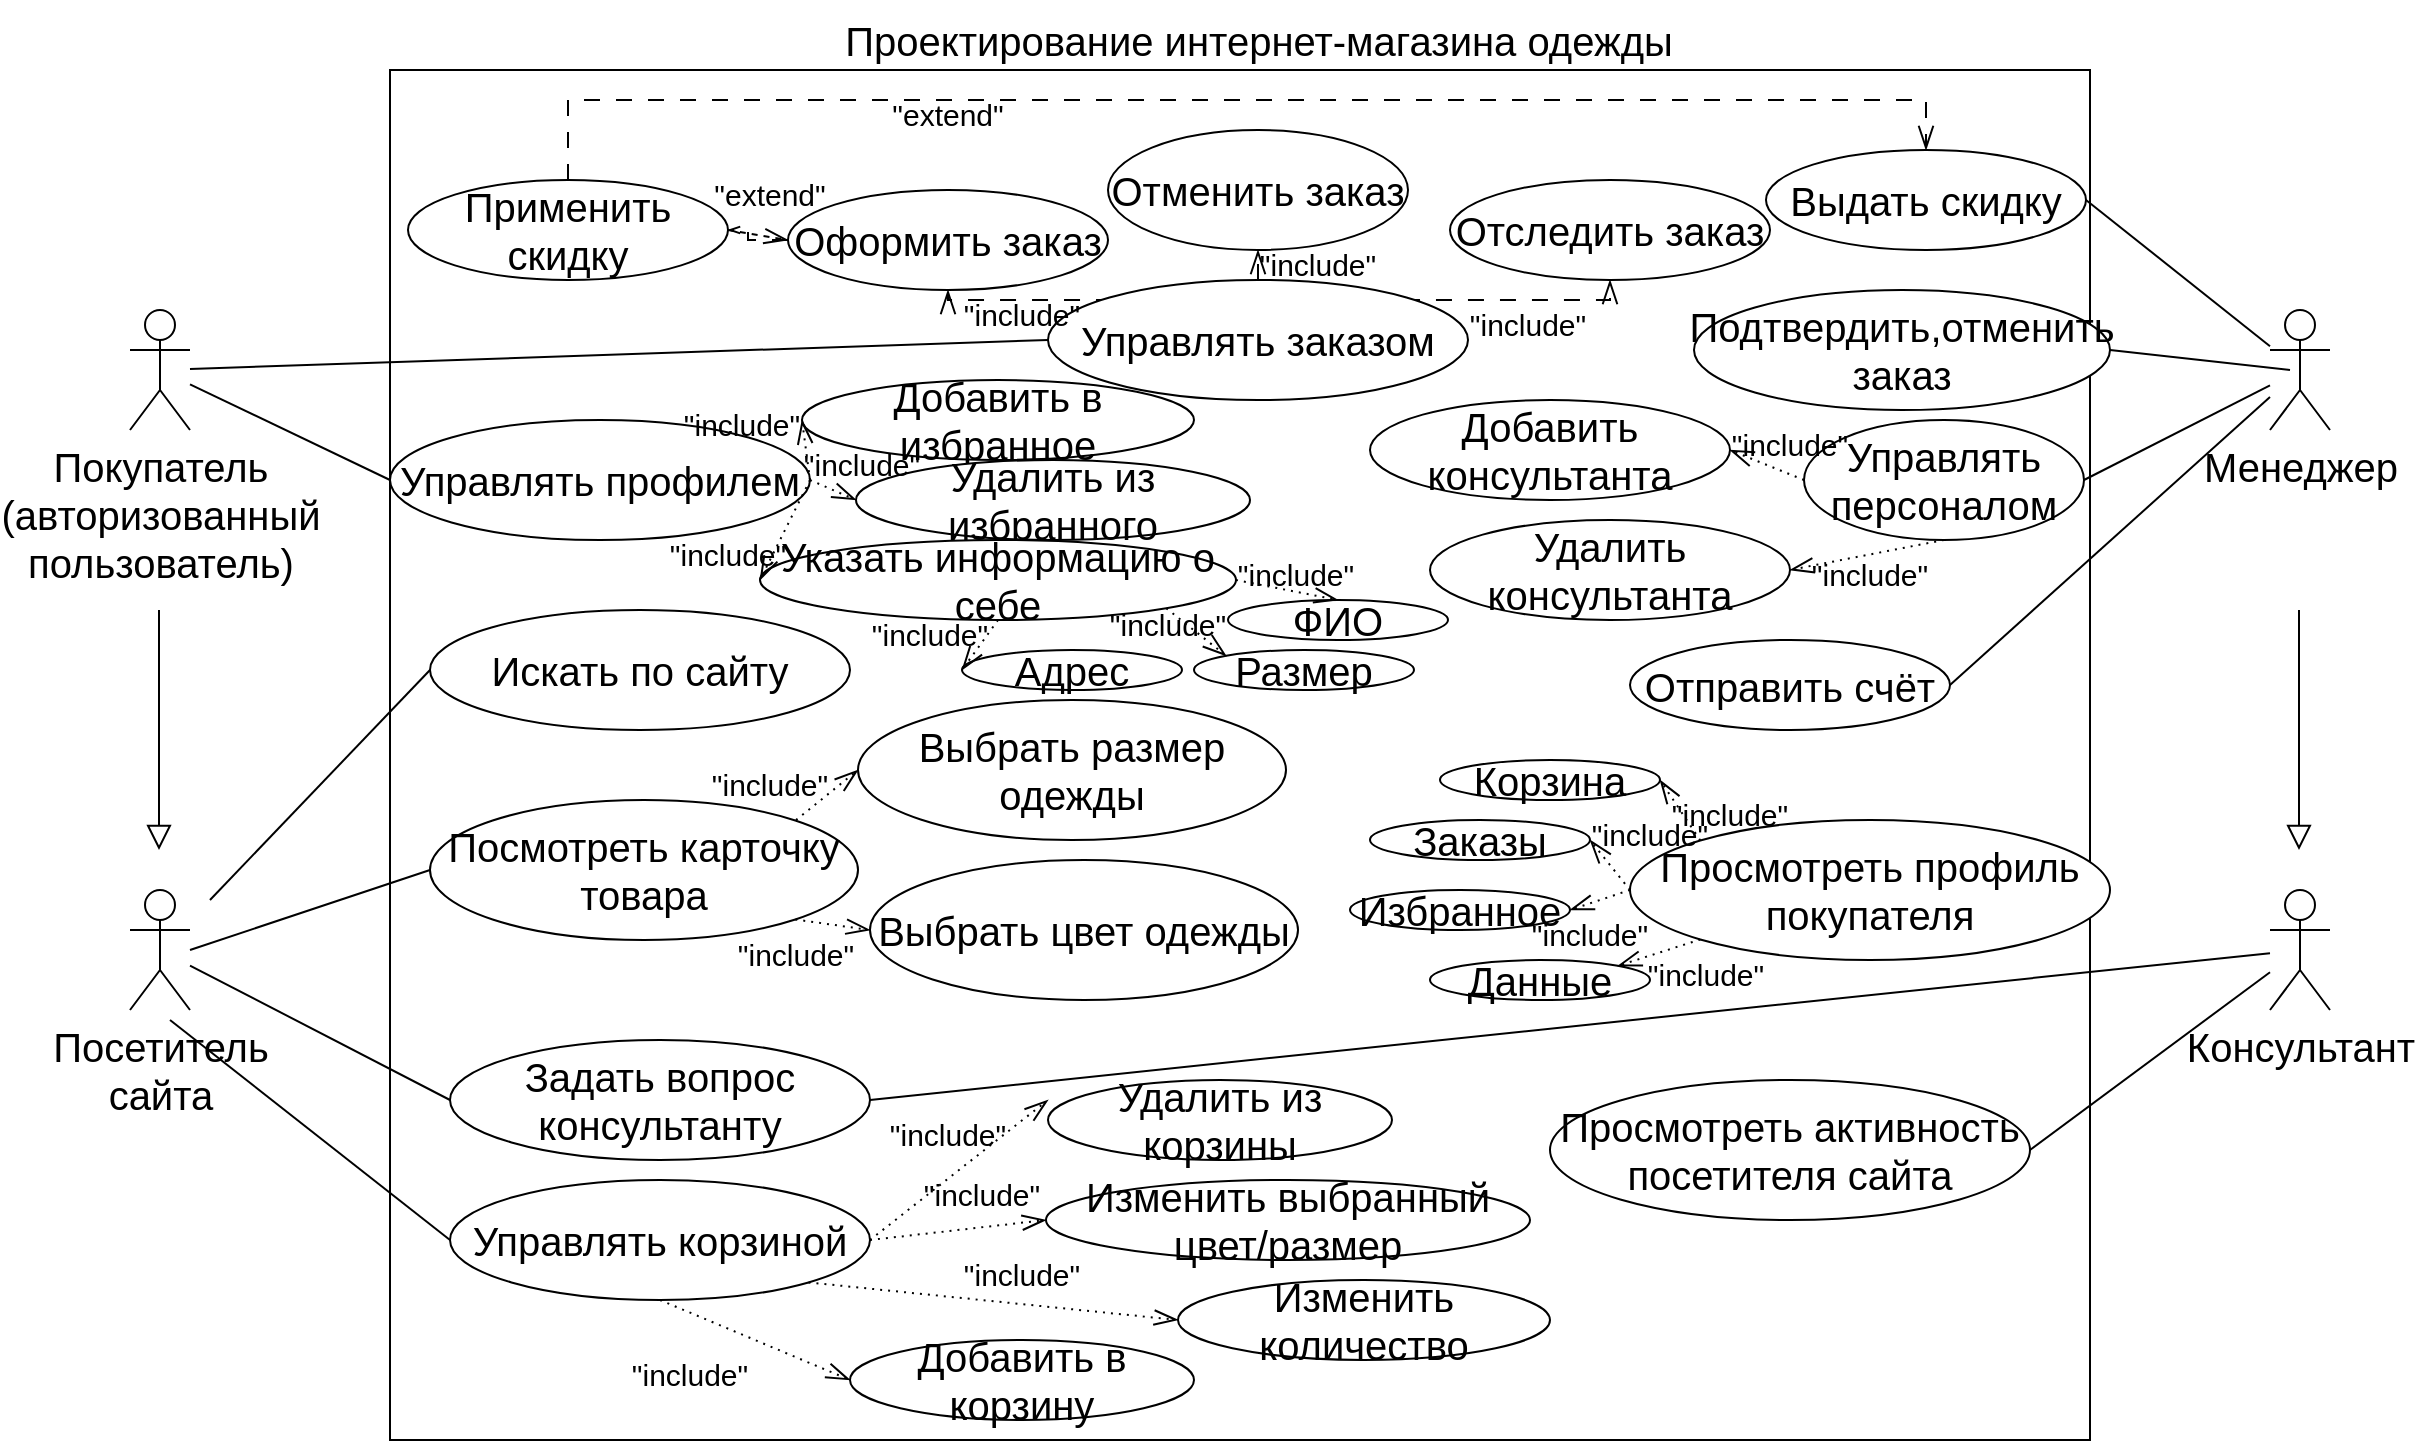 <mxfile version="20.8.21" type="github">
  <diagram name="Страница 1" id="-vdNu9-JhCNHS-4u0iuo">
    <mxGraphModel dx="2261" dy="720" grid="1" gridSize="10" guides="1" tooltips="1" connect="1" arrows="1" fold="1" page="1" pageScale="1" pageWidth="827" pageHeight="1169" math="0" shadow="0">
      <root>
        <mxCell id="0" />
        <mxCell id="1" parent="0" />
        <mxCell id="05JpvwoAGMNYo4gDBGhP-1" value="&lt;font style=&quot;font-size: 20px;&quot;&gt;Проектирование интернет-магазина одежды&lt;/font&gt;" style="text;html=1;align=center;verticalAlign=middle;resizable=0;points=[];autosize=1;strokeColor=none;fillColor=none;" vertex="1" parent="1">
          <mxGeometry x="214" y="80" width="400" height="40" as="geometry" />
        </mxCell>
        <mxCell id="05JpvwoAGMNYo4gDBGhP-2" value="" style="rounded=0;whiteSpace=wrap;html=1;fontSize=20;" vertex="1" parent="1">
          <mxGeometry x="-20" y="115" width="850" height="685" as="geometry" />
        </mxCell>
        <mxCell id="05JpvwoAGMNYo4gDBGhP-10" style="edgeStyle=orthogonalEdgeStyle;rounded=0;orthogonalLoop=1;jettySize=auto;html=1;fontSize=20;endArrow=block;endFill=0;endSize=10;" edge="1" parent="1">
          <mxGeometry relative="1" as="geometry">
            <mxPoint x="-135.5" y="385" as="sourcePoint" />
            <mxPoint x="-135.5" y="505" as="targetPoint" />
            <Array as="points">
              <mxPoint x="-135.5" y="425" />
              <mxPoint x="-135.5" y="425" />
            </Array>
          </mxGeometry>
        </mxCell>
        <mxCell id="05JpvwoAGMNYo4gDBGhP-3" value="&lt;div&gt;Покупатель&lt;/div&gt;&lt;div&gt;(авторизованный&lt;/div&gt;&lt;div&gt;пользователь)&lt;br&gt;&lt;/div&gt;" style="shape=umlActor;verticalLabelPosition=bottom;verticalAlign=top;html=1;outlineConnect=0;fontSize=20;" vertex="1" parent="1">
          <mxGeometry x="-150" y="235" width="30" height="60" as="geometry" />
        </mxCell>
        <mxCell id="05JpvwoAGMNYo4gDBGhP-4" value="&lt;div&gt;Посетитель &lt;br&gt;&lt;/div&gt;&lt;div&gt;сайта&lt;/div&gt;" style="shape=umlActor;verticalLabelPosition=bottom;verticalAlign=top;html=1;outlineConnect=0;fontSize=20;" vertex="1" parent="1">
          <mxGeometry x="-150" y="525" width="30" height="60" as="geometry" />
        </mxCell>
        <mxCell id="05JpvwoAGMNYo4gDBGhP-5" value="&lt;div&gt;Менеджер&lt;/div&gt;" style="shape=umlActor;verticalLabelPosition=bottom;verticalAlign=top;html=1;outlineConnect=0;fontSize=20;" vertex="1" parent="1">
          <mxGeometry x="920" y="235" width="30" height="60" as="geometry" />
        </mxCell>
        <mxCell id="05JpvwoAGMNYo4gDBGhP-6" value="Консультант" style="shape=umlActor;verticalLabelPosition=bottom;verticalAlign=top;html=1;outlineConnect=0;fontSize=20;" vertex="1" parent="1">
          <mxGeometry x="920" y="525" width="30" height="60" as="geometry" />
        </mxCell>
        <mxCell id="05JpvwoAGMNYo4gDBGhP-14" value="Посмотреть карточку товара" style="ellipse;whiteSpace=wrap;html=1;fontSize=20;" vertex="1" parent="1">
          <mxGeometry y="480" width="214" height="70" as="geometry" />
        </mxCell>
        <mxCell id="05JpvwoAGMNYo4gDBGhP-15" value="Управлять корзиной" style="ellipse;whiteSpace=wrap;html=1;fontSize=20;" vertex="1" parent="1">
          <mxGeometry x="10" y="670" width="210" height="60" as="geometry" />
        </mxCell>
        <mxCell id="05JpvwoAGMNYo4gDBGhP-19" value="Искать по сайту" style="ellipse;whiteSpace=wrap;html=1;fontSize=20;" vertex="1" parent="1">
          <mxGeometry y="385" width="210" height="60" as="geometry" />
        </mxCell>
        <mxCell id="05JpvwoAGMNYo4gDBGhP-25" value="" style="endArrow=none;html=1;rounded=0;fontSize=20;endSize=10;entryX=0;entryY=0.5;entryDx=0;entryDy=0;" edge="1" parent="1" target="05JpvwoAGMNYo4gDBGhP-19">
          <mxGeometry width="50" height="50" relative="1" as="geometry">
            <mxPoint x="-110" y="530" as="sourcePoint" />
            <mxPoint x="440" y="400" as="targetPoint" />
          </mxGeometry>
        </mxCell>
        <mxCell id="05JpvwoAGMNYo4gDBGhP-26" value="" style="endArrow=none;html=1;rounded=0;fontSize=20;endSize=10;entryX=0;entryY=0.5;entryDx=0;entryDy=0;" edge="1" parent="1" source="05JpvwoAGMNYo4gDBGhP-4" target="05JpvwoAGMNYo4gDBGhP-28">
          <mxGeometry width="50" height="50" relative="1" as="geometry">
            <mxPoint x="390" y="450" as="sourcePoint" />
            <mxPoint x="440" y="400" as="targetPoint" />
          </mxGeometry>
        </mxCell>
        <mxCell id="05JpvwoAGMNYo4gDBGhP-27" value="" style="endArrow=none;html=1;rounded=0;fontSize=20;endSize=10;entryX=0;entryY=0.5;entryDx=0;entryDy=0;" edge="1" parent="1" target="05JpvwoAGMNYo4gDBGhP-15">
          <mxGeometry width="50" height="50" relative="1" as="geometry">
            <mxPoint x="-130" y="590" as="sourcePoint" />
            <mxPoint x="440" y="400" as="targetPoint" />
          </mxGeometry>
        </mxCell>
        <mxCell id="05JpvwoAGMNYo4gDBGhP-28" value="Задать вопрос консультанту" style="ellipse;whiteSpace=wrap;html=1;fontSize=20;" vertex="1" parent="1">
          <mxGeometry x="10" y="600" width="210" height="60" as="geometry" />
        </mxCell>
        <mxCell id="05JpvwoAGMNYo4gDBGhP-29" value="" style="endArrow=none;html=1;rounded=0;fontSize=20;endSize=10;entryX=0;entryY=0.5;entryDx=0;entryDy=0;" edge="1" parent="1" target="05JpvwoAGMNYo4gDBGhP-14">
          <mxGeometry width="50" height="50" relative="1" as="geometry">
            <mxPoint x="-120" y="555" as="sourcePoint" />
            <mxPoint x="440" y="400" as="targetPoint" />
          </mxGeometry>
        </mxCell>
        <mxCell id="05JpvwoAGMNYo4gDBGhP-86" style="edgeStyle=orthogonalEdgeStyle;rounded=0;orthogonalLoop=1;jettySize=auto;html=1;exitX=0.5;exitY=0;exitDx=0;exitDy=0;entryX=0.5;entryY=1;entryDx=0;entryDy=0;dashed=1;dashPattern=8 8;strokeWidth=1;fontSize=15;endArrow=openThin;endFill=0;endSize=10;" edge="1" parent="1" source="05JpvwoAGMNYo4gDBGhP-30" target="05JpvwoAGMNYo4gDBGhP-41">
          <mxGeometry relative="1" as="geometry" />
        </mxCell>
        <mxCell id="05JpvwoAGMNYo4gDBGhP-87" style="edgeStyle=orthogonalEdgeStyle;rounded=0;orthogonalLoop=1;jettySize=auto;html=1;exitX=1;exitY=0;exitDx=0;exitDy=0;entryX=0.5;entryY=1;entryDx=0;entryDy=0;dashed=1;dashPattern=8 8;strokeWidth=1;fontSize=15;endArrow=openThin;endFill=0;endSize=10;" edge="1" parent="1" source="05JpvwoAGMNYo4gDBGhP-30" target="05JpvwoAGMNYo4gDBGhP-40">
          <mxGeometry relative="1" as="geometry">
            <Array as="points">
              <mxPoint x="488" y="230" />
              <mxPoint x="590" y="230" />
            </Array>
          </mxGeometry>
        </mxCell>
        <mxCell id="05JpvwoAGMNYo4gDBGhP-88" style="edgeStyle=orthogonalEdgeStyle;rounded=0;orthogonalLoop=1;jettySize=auto;html=1;exitX=0;exitY=0;exitDx=0;exitDy=0;entryX=0.5;entryY=1;entryDx=0;entryDy=0;dashed=1;dashPattern=8 8;strokeWidth=1;fontSize=15;endArrow=openThin;endFill=0;endSize=10;" edge="1" parent="1" source="05JpvwoAGMNYo4gDBGhP-30" target="05JpvwoAGMNYo4gDBGhP-39">
          <mxGeometry relative="1" as="geometry">
            <Array as="points">
              <mxPoint x="340" y="230" />
              <mxPoint x="259" y="230" />
            </Array>
          </mxGeometry>
        </mxCell>
        <mxCell id="05JpvwoAGMNYo4gDBGhP-30" value="Управлять заказом" style="ellipse;whiteSpace=wrap;html=1;fontSize=20;" vertex="1" parent="1">
          <mxGeometry x="309" y="220" width="210" height="60" as="geometry" />
        </mxCell>
        <mxCell id="05JpvwoAGMNYo4gDBGhP-31" value="" style="endArrow=none;html=1;rounded=0;fontSize=20;endSize=10;entryX=0;entryY=0.5;entryDx=0;entryDy=0;" edge="1" parent="1" source="05JpvwoAGMNYo4gDBGhP-3" target="05JpvwoAGMNYo4gDBGhP-30">
          <mxGeometry width="50" height="50" relative="1" as="geometry">
            <mxPoint x="390" y="450" as="sourcePoint" />
            <mxPoint x="440" y="400" as="targetPoint" />
          </mxGeometry>
        </mxCell>
        <mxCell id="05JpvwoAGMNYo4gDBGhP-32" style="edgeStyle=orthogonalEdgeStyle;rounded=0;orthogonalLoop=1;jettySize=auto;html=1;fontSize=20;endArrow=block;endFill=0;endSize=10;" edge="1" parent="1">
          <mxGeometry relative="1" as="geometry">
            <mxPoint x="934.5" y="385" as="sourcePoint" />
            <mxPoint x="934.5" y="505" as="targetPoint" />
            <Array as="points">
              <mxPoint x="935" y="440" />
              <mxPoint x="935" y="440" />
            </Array>
          </mxGeometry>
        </mxCell>
        <mxCell id="05JpvwoAGMNYo4gDBGhP-33" value="Управлять профилем" style="ellipse;whiteSpace=wrap;html=1;fontSize=20;" vertex="1" parent="1">
          <mxGeometry x="-20" y="290" width="210" height="60" as="geometry" />
        </mxCell>
        <mxCell id="05JpvwoAGMNYo4gDBGhP-34" value="" style="endArrow=none;html=1;rounded=0;fontSize=20;endSize=10;entryX=0;entryY=0.5;entryDx=0;entryDy=0;" edge="1" parent="1" source="05JpvwoAGMNYo4gDBGhP-3" target="05JpvwoAGMNYo4gDBGhP-33">
          <mxGeometry width="50" height="50" relative="1" as="geometry">
            <mxPoint x="390" y="450" as="sourcePoint" />
            <mxPoint x="440" y="400" as="targetPoint" />
          </mxGeometry>
        </mxCell>
        <mxCell id="05JpvwoAGMNYo4gDBGhP-35" value="Просмотреть активность посетителя сайта" style="ellipse;whiteSpace=wrap;html=1;fontSize=20;" vertex="1" parent="1">
          <mxGeometry x="560" y="620" width="240" height="70" as="geometry" />
        </mxCell>
        <mxCell id="05JpvwoAGMNYo4gDBGhP-36" value="" style="endArrow=none;html=1;rounded=0;fontSize=20;endSize=10;entryX=1;entryY=0.5;entryDx=0;entryDy=0;" edge="1" parent="1" source="05JpvwoAGMNYo4gDBGhP-6" target="05JpvwoAGMNYo4gDBGhP-28">
          <mxGeometry width="50" height="50" relative="1" as="geometry">
            <mxPoint x="390" y="450" as="sourcePoint" />
            <mxPoint x="440" y="400" as="targetPoint" />
          </mxGeometry>
        </mxCell>
        <mxCell id="05JpvwoAGMNYo4gDBGhP-37" value="" style="endArrow=none;html=1;rounded=0;fontSize=20;endSize=10;exitX=1;exitY=0.5;exitDx=0;exitDy=0;strokeWidth=1;" edge="1" parent="1" source="05JpvwoAGMNYo4gDBGhP-35" target="05JpvwoAGMNYo4gDBGhP-6">
          <mxGeometry width="50" height="50" relative="1" as="geometry">
            <mxPoint x="390" y="450" as="sourcePoint" />
            <mxPoint x="440" y="400" as="targetPoint" />
          </mxGeometry>
        </mxCell>
        <mxCell id="05JpvwoAGMNYo4gDBGhP-94" value="" style="edgeStyle=orthogonalEdgeStyle;rounded=0;orthogonalLoop=1;jettySize=auto;html=1;dashed=1;dashPattern=8 8;strokeWidth=1;fontSize=15;endArrow=openThin;endFill=0;endSize=4;" edge="1" parent="1" source="05JpvwoAGMNYo4gDBGhP-39" target="05JpvwoAGMNYo4gDBGhP-76">
          <mxGeometry relative="1" as="geometry" />
        </mxCell>
        <mxCell id="05JpvwoAGMNYo4gDBGhP-39" value="Оформить заказ" style="ellipse;whiteSpace=wrap;html=1;fontSize=20;" vertex="1" parent="1">
          <mxGeometry x="179" y="175" width="160" height="50" as="geometry" />
        </mxCell>
        <mxCell id="05JpvwoAGMNYo4gDBGhP-40" value="Отследить заказ" style="ellipse;whiteSpace=wrap;html=1;fontSize=20;" vertex="1" parent="1">
          <mxGeometry x="510" y="170" width="160" height="50" as="geometry" />
        </mxCell>
        <mxCell id="05JpvwoAGMNYo4gDBGhP-41" value="Отменить заказ" style="ellipse;whiteSpace=wrap;html=1;fontSize=20;" vertex="1" parent="1">
          <mxGeometry x="339" y="145" width="150" height="60" as="geometry" />
        </mxCell>
        <mxCell id="05JpvwoAGMNYo4gDBGhP-43" value="Отправить счёт" style="ellipse;whiteSpace=wrap;html=1;fontSize=20;" vertex="1" parent="1">
          <mxGeometry x="600" y="400" width="160" height="45" as="geometry" />
        </mxCell>
        <mxCell id="05JpvwoAGMNYo4gDBGhP-44" value="" style="endArrow=none;html=1;rounded=0;strokeWidth=1;fontSize=20;endSize=10;exitX=1;exitY=0.5;exitDx=0;exitDy=0;" edge="1" parent="1" source="05JpvwoAGMNYo4gDBGhP-43" target="05JpvwoAGMNYo4gDBGhP-5">
          <mxGeometry width="50" height="50" relative="1" as="geometry">
            <mxPoint x="390" y="450" as="sourcePoint" />
            <mxPoint x="440" y="400" as="targetPoint" />
          </mxGeometry>
        </mxCell>
        <mxCell id="05JpvwoAGMNYo4gDBGhP-45" value="Управлять персоналом" style="ellipse;whiteSpace=wrap;html=1;fontSize=20;" vertex="1" parent="1">
          <mxGeometry x="687" y="290" width="140" height="60" as="geometry" />
        </mxCell>
        <mxCell id="05JpvwoAGMNYo4gDBGhP-46" value="" style="endArrow=none;html=1;rounded=0;strokeWidth=1;fontSize=20;endSize=10;exitX=1;exitY=0.5;exitDx=0;exitDy=0;" edge="1" parent="1" source="05JpvwoAGMNYo4gDBGhP-45" target="05JpvwoAGMNYo4gDBGhP-5">
          <mxGeometry width="50" height="50" relative="1" as="geometry">
            <mxPoint x="390" y="450" as="sourcePoint" />
            <mxPoint x="440" y="400" as="targetPoint" />
          </mxGeometry>
        </mxCell>
        <mxCell id="05JpvwoAGMNYo4gDBGhP-48" value="Добавить консультанта" style="ellipse;whiteSpace=wrap;html=1;fontSize=20;" vertex="1" parent="1">
          <mxGeometry x="470" y="280" width="180" height="50" as="geometry" />
        </mxCell>
        <mxCell id="05JpvwoAGMNYo4gDBGhP-49" value="Удалить консультанта" style="ellipse;whiteSpace=wrap;html=1;fontSize=20;" vertex="1" parent="1">
          <mxGeometry x="500" y="340" width="180" height="50" as="geometry" />
        </mxCell>
        <mxCell id="05JpvwoAGMNYo4gDBGhP-50" value="Выбрать размер одежды" style="ellipse;whiteSpace=wrap;html=1;fontSize=20;" vertex="1" parent="1">
          <mxGeometry x="214" y="430" width="214" height="70" as="geometry" />
        </mxCell>
        <mxCell id="05JpvwoAGMNYo4gDBGhP-51" value="Выбрать цвет одежды" style="ellipse;whiteSpace=wrap;html=1;fontSize=20;" vertex="1" parent="1">
          <mxGeometry x="220" y="510" width="214" height="70" as="geometry" />
        </mxCell>
        <mxCell id="05JpvwoAGMNYo4gDBGhP-52" value="&lt;div&gt;Подтвердить,отменить заказ&lt;br&gt;&lt;/div&gt;" style="ellipse;whiteSpace=wrap;html=1;fontSize=20;" vertex="1" parent="1">
          <mxGeometry x="632" y="225" width="208" height="60" as="geometry" />
        </mxCell>
        <mxCell id="05JpvwoAGMNYo4gDBGhP-53" value="" style="endArrow=none;html=1;rounded=0;strokeWidth=1;fontSize=20;endSize=10;exitX=1;exitY=0.5;exitDx=0;exitDy=0;" edge="1" parent="1" source="05JpvwoAGMNYo4gDBGhP-52">
          <mxGeometry width="50" height="50" relative="1" as="geometry">
            <mxPoint x="390" y="450" as="sourcePoint" />
            <mxPoint x="930" y="265" as="targetPoint" />
          </mxGeometry>
        </mxCell>
        <mxCell id="05JpvwoAGMNYo4gDBGhP-54" value="Просмотреть профиль покупателя" style="ellipse;whiteSpace=wrap;html=1;fontSize=20;" vertex="1" parent="1">
          <mxGeometry x="600" y="490" width="240" height="70" as="geometry" />
        </mxCell>
        <mxCell id="05JpvwoAGMNYo4gDBGhP-55" value="Корзина" style="ellipse;whiteSpace=wrap;html=1;fontSize=20;" vertex="1" parent="1">
          <mxGeometry x="505" y="460" width="110" height="20" as="geometry" />
        </mxCell>
        <mxCell id="05JpvwoAGMNYo4gDBGhP-56" value="Заказы" style="ellipse;whiteSpace=wrap;html=1;fontSize=20;" vertex="1" parent="1">
          <mxGeometry x="470" y="490" width="110" height="20" as="geometry" />
        </mxCell>
        <mxCell id="05JpvwoAGMNYo4gDBGhP-57" value="Избранное" style="ellipse;whiteSpace=wrap;html=1;fontSize=20;" vertex="1" parent="1">
          <mxGeometry x="460" y="525" width="110" height="20" as="geometry" />
        </mxCell>
        <mxCell id="05JpvwoAGMNYo4gDBGhP-58" value="Данные" style="ellipse;whiteSpace=wrap;html=1;fontSize=20;" vertex="1" parent="1">
          <mxGeometry x="500" y="560" width="110" height="20" as="geometry" />
        </mxCell>
        <mxCell id="05JpvwoAGMNYo4gDBGhP-60" value="Добавить в избранное" style="ellipse;whiteSpace=wrap;html=1;fontSize=20;" vertex="1" parent="1">
          <mxGeometry x="186" y="270" width="196" height="40" as="geometry" />
        </mxCell>
        <mxCell id="05JpvwoAGMNYo4gDBGhP-61" value="Удалить из корзины" style="ellipse;whiteSpace=wrap;html=1;fontSize=20;" vertex="1" parent="1">
          <mxGeometry x="309" y="620" width="172" height="40" as="geometry" />
        </mxCell>
        <mxCell id="05JpvwoAGMNYo4gDBGhP-62" value="Добавить в корзину" style="ellipse;whiteSpace=wrap;html=1;fontSize=20;" vertex="1" parent="1">
          <mxGeometry x="210" y="750" width="172" height="40" as="geometry" />
        </mxCell>
        <mxCell id="05JpvwoAGMNYo4gDBGhP-63" value="Изменить количество" style="ellipse;whiteSpace=wrap;html=1;fontSize=20;" vertex="1" parent="1">
          <mxGeometry x="374" y="720" width="186" height="40" as="geometry" />
        </mxCell>
        <mxCell id="05JpvwoAGMNYo4gDBGhP-64" value="Изменить выбранный цвет/размер" style="ellipse;whiteSpace=wrap;html=1;fontSize=20;" vertex="1" parent="1">
          <mxGeometry x="308" y="670" width="242" height="40" as="geometry" />
        </mxCell>
        <mxCell id="05JpvwoAGMNYo4gDBGhP-68" value="Удалить из избранного" style="ellipse;whiteSpace=wrap;html=1;fontSize=20;" vertex="1" parent="1">
          <mxGeometry x="213" y="310" width="197" height="40" as="geometry" />
        </mxCell>
        <mxCell id="05JpvwoAGMNYo4gDBGhP-69" value="Указать информацию о себе" style="ellipse;whiteSpace=wrap;html=1;fontSize=20;" vertex="1" parent="1">
          <mxGeometry x="165" y="350" width="238" height="40" as="geometry" />
        </mxCell>
        <mxCell id="05JpvwoAGMNYo4gDBGhP-70" value="ФИО" style="ellipse;whiteSpace=wrap;html=1;fontSize=20;" vertex="1" parent="1">
          <mxGeometry x="399" y="380" width="110" height="20" as="geometry" />
        </mxCell>
        <mxCell id="05JpvwoAGMNYo4gDBGhP-71" value="Размер" style="ellipse;whiteSpace=wrap;html=1;fontSize=20;" vertex="1" parent="1">
          <mxGeometry x="382" y="405" width="110" height="20" as="geometry" />
        </mxCell>
        <mxCell id="05JpvwoAGMNYo4gDBGhP-73" value="Адрес" style="ellipse;whiteSpace=wrap;html=1;fontSize=20;" vertex="1" parent="1">
          <mxGeometry x="266" y="405" width="110" height="20" as="geometry" />
        </mxCell>
        <mxCell id="05JpvwoAGMNYo4gDBGhP-82" style="edgeStyle=orthogonalEdgeStyle;rounded=0;orthogonalLoop=1;jettySize=auto;html=1;strokeWidth=1;fontSize=15;endArrow=openThin;endFill=0;endSize=10;dashed=1;dashPattern=8 8;exitX=0.5;exitY=0;exitDx=0;exitDy=0;" edge="1" parent="1" source="05JpvwoAGMNYo4gDBGhP-76" target="05JpvwoAGMNYo4gDBGhP-75">
          <mxGeometry relative="1" as="geometry">
            <mxPoint x="50" y="80" as="sourcePoint" />
            <Array as="points">
              <mxPoint x="69" y="130" />
              <mxPoint x="748" y="130" />
            </Array>
          </mxGeometry>
        </mxCell>
        <mxCell id="05JpvwoAGMNYo4gDBGhP-75" value="Выдать скидку" style="ellipse;whiteSpace=wrap;html=1;fontSize=20;" vertex="1" parent="1">
          <mxGeometry x="668" y="155" width="160" height="50" as="geometry" />
        </mxCell>
        <mxCell id="05JpvwoAGMNYo4gDBGhP-76" value="Применить скидку" style="ellipse;whiteSpace=wrap;html=1;fontSize=20;" vertex="1" parent="1">
          <mxGeometry x="-11" y="170" width="160" height="50" as="geometry" />
        </mxCell>
        <mxCell id="05JpvwoAGMNYo4gDBGhP-78" value="" style="endArrow=none;html=1;rounded=0;strokeWidth=1;fontSize=20;endSize=10;entryX=1;entryY=0.5;entryDx=0;entryDy=0;" edge="1" parent="1" source="05JpvwoAGMNYo4gDBGhP-5" target="05JpvwoAGMNYo4gDBGhP-75">
          <mxGeometry width="50" height="50" relative="1" as="geometry">
            <mxPoint x="880" y="190" as="sourcePoint" />
            <mxPoint x="930" y="140" as="targetPoint" />
          </mxGeometry>
        </mxCell>
        <mxCell id="05JpvwoAGMNYo4gDBGhP-79" value="" style="endArrow=openThin;dashed=1;html=1;rounded=0;strokeWidth=1;fontSize=20;endSize=10;exitX=1;exitY=0.5;exitDx=0;exitDy=0;entryX=0;entryY=0.5;entryDx=0;entryDy=0;endFill=0;" edge="1" parent="1" source="05JpvwoAGMNYo4gDBGhP-76" target="05JpvwoAGMNYo4gDBGhP-39">
          <mxGeometry width="50" height="50" relative="1" as="geometry">
            <mxPoint x="149" y="190" as="sourcePoint" />
            <mxPoint x="199" y="140" as="targetPoint" />
          </mxGeometry>
        </mxCell>
        <mxCell id="05JpvwoAGMNYo4gDBGhP-80" value="&lt;font style=&quot;font-size: 15px;&quot;&gt;&quot;include&quot;&lt;/font&gt;" style="text;html=1;strokeColor=none;fillColor=none;align=center;verticalAlign=middle;whiteSpace=wrap;rounded=0;fontSize=20;" vertex="1" parent="1">
          <mxGeometry x="519" y="225" width="60" height="30" as="geometry" />
        </mxCell>
        <mxCell id="05JpvwoAGMNYo4gDBGhP-81" value="&lt;font style=&quot;font-size: 15px;&quot;&gt;&quot;extend&quot;&lt;/font&gt;" style="text;html=1;strokeColor=none;fillColor=none;align=center;verticalAlign=middle;whiteSpace=wrap;rounded=0;fontSize=20;" vertex="1" parent="1">
          <mxGeometry x="140" y="160" width="60" height="30" as="geometry" />
        </mxCell>
        <mxCell id="05JpvwoAGMNYo4gDBGhP-83" value="&lt;font style=&quot;font-size: 15px;&quot;&gt;&quot;extend&quot;&lt;/font&gt;" style="text;html=1;strokeColor=none;fillColor=none;align=center;verticalAlign=middle;whiteSpace=wrap;rounded=0;fontSize=20;" vertex="1" parent="1">
          <mxGeometry x="229" y="120" width="60" height="30" as="geometry" />
        </mxCell>
        <mxCell id="05JpvwoAGMNYo4gDBGhP-93" value="" style="endArrow=openThin;dashed=1;html=1;dashPattern=1 3;strokeWidth=1;rounded=0;fontSize=15;endSize=10;entryX=0;entryY=0.5;entryDx=0;entryDy=0;endFill=0;" edge="1" parent="1" target="05JpvwoAGMNYo4gDBGhP-50">
          <mxGeometry width="50" height="50" relative="1" as="geometry">
            <mxPoint x="183" y="490" as="sourcePoint" />
            <mxPoint x="220" y="425" as="targetPoint" />
          </mxGeometry>
        </mxCell>
        <mxCell id="05JpvwoAGMNYo4gDBGhP-95" value="" style="endArrow=openThin;dashed=1;html=1;dashPattern=1 3;strokeWidth=1;rounded=0;fontSize=15;endSize=10;exitX=1;exitY=1;exitDx=0;exitDy=0;entryX=0;entryY=0.5;entryDx=0;entryDy=0;endFill=0;" edge="1" parent="1" source="05JpvwoAGMNYo4gDBGhP-14" target="05JpvwoAGMNYo4gDBGhP-51">
          <mxGeometry width="50" height="50" relative="1" as="geometry">
            <mxPoint x="193" y="500" as="sourcePoint" />
            <mxPoint x="224" y="475" as="targetPoint" />
          </mxGeometry>
        </mxCell>
        <mxCell id="05JpvwoAGMNYo4gDBGhP-96" value="" style="endArrow=openThin;dashed=1;html=1;dashPattern=1 3;strokeWidth=1;rounded=0;fontSize=15;endSize=10;entryX=0;entryY=0.5;entryDx=0;entryDy=0;endFill=0;exitX=1;exitY=0.5;exitDx=0;exitDy=0;" edge="1" parent="1" source="05JpvwoAGMNYo4gDBGhP-33" target="05JpvwoAGMNYo4gDBGhP-69">
          <mxGeometry width="50" height="50" relative="1" as="geometry">
            <mxPoint x="193" y="500" as="sourcePoint" />
            <mxPoint x="224" y="475" as="targetPoint" />
          </mxGeometry>
        </mxCell>
        <mxCell id="05JpvwoAGMNYo4gDBGhP-97" value="" style="endArrow=openThin;dashed=1;html=1;dashPattern=1 3;strokeWidth=1;rounded=0;fontSize=15;endSize=10;entryX=0;entryY=0.5;entryDx=0;entryDy=0;endFill=0;exitX=1;exitY=0.5;exitDx=0;exitDy=0;" edge="1" parent="1" source="05JpvwoAGMNYo4gDBGhP-33" target="05JpvwoAGMNYo4gDBGhP-68">
          <mxGeometry width="50" height="50" relative="1" as="geometry">
            <mxPoint x="200" y="330" as="sourcePoint" />
            <mxPoint x="175" y="380" as="targetPoint" />
          </mxGeometry>
        </mxCell>
        <mxCell id="05JpvwoAGMNYo4gDBGhP-98" value="" style="endArrow=openThin;dashed=1;html=1;dashPattern=1 3;strokeWidth=1;rounded=0;fontSize=15;endSize=10;entryX=0;entryY=0.5;entryDx=0;entryDy=0;endFill=0;exitX=1;exitY=0.5;exitDx=0;exitDy=0;" edge="1" parent="1" source="05JpvwoAGMNYo4gDBGhP-33" target="05JpvwoAGMNYo4gDBGhP-60">
          <mxGeometry width="50" height="50" relative="1" as="geometry">
            <mxPoint x="200" y="330" as="sourcePoint" />
            <mxPoint x="223" y="340" as="targetPoint" />
          </mxGeometry>
        </mxCell>
        <mxCell id="05JpvwoAGMNYo4gDBGhP-99" value="" style="endArrow=openThin;dashed=1;html=1;dashPattern=1 3;strokeWidth=1;rounded=0;fontSize=15;endSize=10;entryX=1;entryY=0.5;entryDx=0;entryDy=0;endFill=0;exitX=0;exitY=0.5;exitDx=0;exitDy=0;" edge="1" parent="1" source="05JpvwoAGMNYo4gDBGhP-45" target="05JpvwoAGMNYo4gDBGhP-48">
          <mxGeometry width="50" height="50" relative="1" as="geometry">
            <mxPoint x="193" y="500" as="sourcePoint" />
            <mxPoint x="224" y="475" as="targetPoint" />
          </mxGeometry>
        </mxCell>
        <mxCell id="05JpvwoAGMNYo4gDBGhP-100" value="" style="endArrow=openThin;dashed=1;html=1;dashPattern=1 3;strokeWidth=1;rounded=0;fontSize=15;endSize=10;entryX=1;entryY=0.5;entryDx=0;entryDy=0;endFill=0;exitX=0.5;exitY=1;exitDx=0;exitDy=0;" edge="1" parent="1" source="05JpvwoAGMNYo4gDBGhP-45" target="05JpvwoAGMNYo4gDBGhP-49">
          <mxGeometry width="50" height="50" relative="1" as="geometry">
            <mxPoint x="690" y="350" as="sourcePoint" />
            <mxPoint x="660" y="315" as="targetPoint" />
          </mxGeometry>
        </mxCell>
        <mxCell id="05JpvwoAGMNYo4gDBGhP-101" value="" style="endArrow=openThin;dashed=1;html=1;dashPattern=1 3;strokeWidth=1;rounded=0;fontSize=15;endSize=10;entryX=0;entryY=0.25;entryDx=0;entryDy=0;endFill=0;exitX=1;exitY=0.5;exitDx=0;exitDy=0;entryPerimeter=0;" edge="1" parent="1" source="05JpvwoAGMNYo4gDBGhP-15" target="05JpvwoAGMNYo4gDBGhP-61">
          <mxGeometry width="50" height="50" relative="1" as="geometry">
            <mxPoint x="193" y="550" as="sourcePoint" />
            <mxPoint x="230" y="555" as="targetPoint" />
          </mxGeometry>
        </mxCell>
        <mxCell id="05JpvwoAGMNYo4gDBGhP-102" value="" style="endArrow=openThin;dashed=1;html=1;dashPattern=1 3;strokeWidth=1;rounded=0;fontSize=15;endSize=10;entryX=0;entryY=0.5;entryDx=0;entryDy=0;endFill=0;exitX=1;exitY=0.5;exitDx=0;exitDy=0;" edge="1" parent="1" source="05JpvwoAGMNYo4gDBGhP-15" target="05JpvwoAGMNYo4gDBGhP-64">
          <mxGeometry width="50" height="50" relative="1" as="geometry">
            <mxPoint x="230" y="710" as="sourcePoint" />
            <mxPoint x="230" y="650" as="targetPoint" />
          </mxGeometry>
        </mxCell>
        <mxCell id="05JpvwoAGMNYo4gDBGhP-104" value="" style="endArrow=openThin;dashed=1;html=1;dashPattern=1 3;strokeWidth=1;rounded=0;fontSize=15;endSize=10;entryX=0;entryY=0.5;entryDx=0;entryDy=0;endFill=0;exitX=0.5;exitY=1;exitDx=0;exitDy=0;" edge="1" parent="1" source="05JpvwoAGMNYo4gDBGhP-15" target="05JpvwoAGMNYo4gDBGhP-62">
          <mxGeometry width="50" height="50" relative="1" as="geometry">
            <mxPoint x="230" y="710" as="sourcePoint" />
            <mxPoint x="223" y="740" as="targetPoint" />
          </mxGeometry>
        </mxCell>
        <mxCell id="05JpvwoAGMNYo4gDBGhP-105" value="" style="endArrow=openThin;dashed=1;html=1;dashPattern=1 3;strokeWidth=1;rounded=0;fontSize=15;endSize=10;endFill=0;exitX=1;exitY=1;exitDx=0;exitDy=0;entryX=0;entryY=0.5;entryDx=0;entryDy=0;" edge="1" parent="1" source="05JpvwoAGMNYo4gDBGhP-15" target="05JpvwoAGMNYo4gDBGhP-63">
          <mxGeometry width="50" height="50" relative="1" as="geometry">
            <mxPoint x="125" y="740" as="sourcePoint" />
            <mxPoint x="220" y="780" as="targetPoint" />
          </mxGeometry>
        </mxCell>
        <mxCell id="05JpvwoAGMNYo4gDBGhP-106" value="" style="endArrow=openThin;dashed=1;html=1;dashPattern=1 3;strokeWidth=1;rounded=0;fontSize=15;endSize=10;entryX=0;entryY=0.5;entryDx=0;entryDy=0;endFill=0;exitX=0.5;exitY=1;exitDx=0;exitDy=0;" edge="1" parent="1" source="05JpvwoAGMNYo4gDBGhP-69" target="05JpvwoAGMNYo4gDBGhP-73">
          <mxGeometry width="50" height="50" relative="1" as="geometry">
            <mxPoint x="200" y="330" as="sourcePoint" />
            <mxPoint x="175" y="380" as="targetPoint" />
          </mxGeometry>
        </mxCell>
        <mxCell id="05JpvwoAGMNYo4gDBGhP-107" value="" style="endArrow=openThin;dashed=1;html=1;dashPattern=1 3;strokeWidth=1;rounded=0;fontSize=15;endSize=10;entryX=0;entryY=0;entryDx=0;entryDy=0;endFill=0;exitX=1;exitY=1;exitDx=0;exitDy=0;" edge="1" parent="1" source="05JpvwoAGMNYo4gDBGhP-69" target="05JpvwoAGMNYo4gDBGhP-71">
          <mxGeometry width="50" height="50" relative="1" as="geometry">
            <mxPoint x="294" y="400" as="sourcePoint" />
            <mxPoint x="276" y="425" as="targetPoint" />
          </mxGeometry>
        </mxCell>
        <mxCell id="05JpvwoAGMNYo4gDBGhP-108" value="" style="endArrow=openThin;dashed=1;html=1;dashPattern=1 3;strokeWidth=1;rounded=0;fontSize=15;endSize=10;entryX=0.5;entryY=0;entryDx=0;entryDy=0;endFill=0;exitX=1;exitY=0.5;exitDx=0;exitDy=0;" edge="1" parent="1" source="05JpvwoAGMNYo4gDBGhP-69" target="05JpvwoAGMNYo4gDBGhP-70">
          <mxGeometry width="50" height="50" relative="1" as="geometry">
            <mxPoint x="378" y="394" as="sourcePoint" />
            <mxPoint x="408" y="418" as="targetPoint" />
          </mxGeometry>
        </mxCell>
        <mxCell id="05JpvwoAGMNYo4gDBGhP-109" value="" style="endArrow=openThin;dashed=1;html=1;dashPattern=1 3;strokeWidth=1;rounded=0;fontSize=15;endSize=10;entryX=1;entryY=0.5;entryDx=0;entryDy=0;endFill=0;exitX=0;exitY=0;exitDx=0;exitDy=0;" edge="1" parent="1" source="05JpvwoAGMNYo4gDBGhP-54" target="05JpvwoAGMNYo4gDBGhP-55">
          <mxGeometry width="50" height="50" relative="1" as="geometry">
            <mxPoint x="650" y="470" as="sourcePoint" />
            <mxPoint x="701" y="480" as="targetPoint" />
          </mxGeometry>
        </mxCell>
        <mxCell id="05JpvwoAGMNYo4gDBGhP-110" value="" style="endArrow=openThin;dashed=1;html=1;dashPattern=1 3;strokeWidth=1;rounded=0;fontSize=15;endSize=10;entryX=1;entryY=0.5;entryDx=0;entryDy=0;endFill=0;exitX=0;exitY=0.5;exitDx=0;exitDy=0;" edge="1" parent="1" source="05JpvwoAGMNYo4gDBGhP-54" target="05JpvwoAGMNYo4gDBGhP-56">
          <mxGeometry width="50" height="50" relative="1" as="geometry">
            <mxPoint x="645" y="510" as="sourcePoint" />
            <mxPoint x="625" y="480" as="targetPoint" />
          </mxGeometry>
        </mxCell>
        <mxCell id="05JpvwoAGMNYo4gDBGhP-111" value="" style="endArrow=openThin;dashed=1;html=1;dashPattern=1 3;strokeWidth=1;rounded=0;fontSize=15;endSize=10;entryX=1;entryY=0.5;entryDx=0;entryDy=0;endFill=0;exitX=0;exitY=0.5;exitDx=0;exitDy=0;" edge="1" parent="1" source="05JpvwoAGMNYo4gDBGhP-54" target="05JpvwoAGMNYo4gDBGhP-57">
          <mxGeometry width="50" height="50" relative="1" as="geometry">
            <mxPoint x="610" y="535" as="sourcePoint" />
            <mxPoint x="609" y="510" as="targetPoint" />
          </mxGeometry>
        </mxCell>
        <mxCell id="05JpvwoAGMNYo4gDBGhP-112" value="" style="endArrow=openThin;dashed=1;html=1;dashPattern=1 3;strokeWidth=1;rounded=0;fontSize=15;endSize=10;entryX=1;entryY=0;entryDx=0;entryDy=0;endFill=0;exitX=0;exitY=1;exitDx=0;exitDy=0;" edge="1" parent="1" source="05JpvwoAGMNYo4gDBGhP-54" target="05JpvwoAGMNYo4gDBGhP-58">
          <mxGeometry width="50" height="50" relative="1" as="geometry">
            <mxPoint x="645" y="510" as="sourcePoint" />
            <mxPoint x="625" y="480" as="targetPoint" />
          </mxGeometry>
        </mxCell>
        <mxCell id="05JpvwoAGMNYo4gDBGhP-113" value="&lt;font style=&quot;font-size: 15px;&quot;&gt;&quot;include&quot;&lt;/font&gt;" style="text;html=1;strokeColor=none;fillColor=none;align=center;verticalAlign=middle;whiteSpace=wrap;rounded=0;fontSize=20;" vertex="1" parent="1">
          <mxGeometry x="266" y="220" width="60" height="30" as="geometry" />
        </mxCell>
        <mxCell id="05JpvwoAGMNYo4gDBGhP-114" value="&lt;font style=&quot;font-size: 15px;&quot;&gt;&quot;include&quot;&lt;/font&gt;" style="text;html=1;strokeColor=none;fillColor=none;align=center;verticalAlign=middle;whiteSpace=wrap;rounded=0;fontSize=20;" vertex="1" parent="1">
          <mxGeometry x="403" y="350" width="60" height="30" as="geometry" />
        </mxCell>
        <mxCell id="05JpvwoAGMNYo4gDBGhP-115" value="&lt;font style=&quot;font-size: 15px;&quot;&gt;&quot;include&quot;&lt;/font&gt;" style="text;html=1;strokeColor=none;fillColor=none;align=center;verticalAlign=middle;whiteSpace=wrap;rounded=0;fontSize=20;" vertex="1" parent="1">
          <mxGeometry x="690" y="350" width="60" height="30" as="geometry" />
        </mxCell>
        <mxCell id="05JpvwoAGMNYo4gDBGhP-116" value="&lt;font style=&quot;font-size: 15px;&quot;&gt;&quot;include&quot;&lt;/font&gt;" style="text;html=1;strokeColor=none;fillColor=none;align=center;verticalAlign=middle;whiteSpace=wrap;rounded=0;fontSize=20;" vertex="1" parent="1">
          <mxGeometry x="414" y="195" width="60" height="30" as="geometry" />
        </mxCell>
        <mxCell id="05JpvwoAGMNYo4gDBGhP-117" value="&lt;font style=&quot;font-size: 15px;&quot;&gt;&quot;include&quot;&lt;/font&gt;" style="text;html=1;strokeColor=none;fillColor=none;align=center;verticalAlign=middle;whiteSpace=wrap;rounded=0;fontSize=20;" vertex="1" parent="1">
          <mxGeometry x="650" y="285" width="60" height="30" as="geometry" />
        </mxCell>
        <mxCell id="05JpvwoAGMNYo4gDBGhP-118" value="&lt;font style=&quot;font-size: 15px;&quot;&gt;&quot;include&quot;&lt;/font&gt;" style="text;html=1;strokeColor=none;fillColor=none;align=center;verticalAlign=middle;whiteSpace=wrap;rounded=0;fontSize=20;" vertex="1" parent="1">
          <mxGeometry x="229" y="630" width="60" height="30" as="geometry" />
        </mxCell>
        <mxCell id="05JpvwoAGMNYo4gDBGhP-119" value="&lt;font style=&quot;font-size: 15px;&quot;&gt;&quot;include&quot;&lt;/font&gt;" style="text;html=1;strokeColor=none;fillColor=none;align=center;verticalAlign=middle;whiteSpace=wrap;rounded=0;fontSize=20;" vertex="1" parent="1">
          <mxGeometry x="246" y="660" width="60" height="30" as="geometry" />
        </mxCell>
        <mxCell id="05JpvwoAGMNYo4gDBGhP-120" value="&lt;font style=&quot;font-size: 15px;&quot;&gt;&quot;include&quot;&lt;/font&gt;" style="text;html=1;strokeColor=none;fillColor=none;align=center;verticalAlign=middle;whiteSpace=wrap;rounded=0;fontSize=20;" vertex="1" parent="1">
          <mxGeometry x="140" y="455" width="60" height="30" as="geometry" />
        </mxCell>
        <mxCell id="05JpvwoAGMNYo4gDBGhP-121" value="&lt;font style=&quot;font-size: 15px;&quot;&gt;&quot;include&quot;&lt;/font&gt;" style="text;html=1;strokeColor=none;fillColor=none;align=center;verticalAlign=middle;whiteSpace=wrap;rounded=0;fontSize=20;" vertex="1" parent="1">
          <mxGeometry x="153" y="540" width="60" height="30" as="geometry" />
        </mxCell>
        <mxCell id="05JpvwoAGMNYo4gDBGhP-122" value="&lt;font style=&quot;font-size: 15px;&quot;&gt;&quot;include&quot;&lt;/font&gt;" style="text;html=1;strokeColor=none;fillColor=none;align=center;verticalAlign=middle;whiteSpace=wrap;rounded=0;fontSize=20;" vertex="1" parent="1">
          <mxGeometry x="339" y="375" width="60" height="30" as="geometry" />
        </mxCell>
        <mxCell id="05JpvwoAGMNYo4gDBGhP-123" value="&lt;font style=&quot;font-size: 15px;&quot;&gt;&quot;include&quot;&lt;/font&gt;" style="text;html=1;strokeColor=none;fillColor=none;align=center;verticalAlign=middle;whiteSpace=wrap;rounded=0;fontSize=20;" vertex="1" parent="1">
          <mxGeometry x="550" y="530" width="60" height="30" as="geometry" />
        </mxCell>
        <mxCell id="05JpvwoAGMNYo4gDBGhP-124" value="&lt;font style=&quot;font-size: 15px;&quot;&gt;&quot;include&quot;&lt;/font&gt;" style="text;html=1;strokeColor=none;fillColor=none;align=center;verticalAlign=middle;whiteSpace=wrap;rounded=0;fontSize=20;" vertex="1" parent="1">
          <mxGeometry x="608" y="550" width="60" height="30" as="geometry" />
        </mxCell>
        <mxCell id="05JpvwoAGMNYo4gDBGhP-125" value="&lt;font style=&quot;font-size: 15px;&quot;&gt;&quot;include&quot;&lt;/font&gt;" style="text;html=1;strokeColor=none;fillColor=none;align=center;verticalAlign=middle;whiteSpace=wrap;rounded=0;fontSize=20;" vertex="1" parent="1">
          <mxGeometry x="580" y="480" width="60" height="30" as="geometry" />
        </mxCell>
        <mxCell id="05JpvwoAGMNYo4gDBGhP-126" value="&lt;font style=&quot;font-size: 15px;&quot;&gt;&quot;include&quot;&lt;/font&gt;" style="text;html=1;strokeColor=none;fillColor=none;align=center;verticalAlign=middle;whiteSpace=wrap;rounded=0;fontSize=20;" vertex="1" parent="1">
          <mxGeometry x="620" y="470" width="60" height="30" as="geometry" />
        </mxCell>
        <mxCell id="05JpvwoAGMNYo4gDBGhP-127" value="&lt;font style=&quot;font-size: 15px;&quot;&gt;&quot;include&quot;&lt;/font&gt;" style="text;html=1;strokeColor=none;fillColor=none;align=center;verticalAlign=middle;whiteSpace=wrap;rounded=0;fontSize=20;" vertex="1" parent="1">
          <mxGeometry x="186" y="295" width="60" height="30" as="geometry" />
        </mxCell>
        <mxCell id="05JpvwoAGMNYo4gDBGhP-128" value="&lt;font style=&quot;font-size: 15px;&quot;&gt;&quot;include&quot;&lt;/font&gt;" style="text;html=1;strokeColor=none;fillColor=none;align=center;verticalAlign=middle;whiteSpace=wrap;rounded=0;fontSize=20;" vertex="1" parent="1">
          <mxGeometry x="119" y="340" width="60" height="30" as="geometry" />
        </mxCell>
        <mxCell id="05JpvwoAGMNYo4gDBGhP-129" value="&lt;font style=&quot;font-size: 15px;&quot;&gt;&quot;include&quot;&lt;/font&gt;" style="text;html=1;strokeColor=none;fillColor=none;align=center;verticalAlign=middle;whiteSpace=wrap;rounded=0;fontSize=20;" vertex="1" parent="1">
          <mxGeometry x="126" y="275" width="60" height="30" as="geometry" />
        </mxCell>
        <mxCell id="05JpvwoAGMNYo4gDBGhP-130" value="&lt;font style=&quot;font-size: 15px;&quot;&gt;&quot;include&quot;&lt;/font&gt;" style="text;html=1;strokeColor=none;fillColor=none;align=center;verticalAlign=middle;whiteSpace=wrap;rounded=0;fontSize=20;" vertex="1" parent="1">
          <mxGeometry x="220" y="380" width="60" height="30" as="geometry" />
        </mxCell>
        <mxCell id="05JpvwoAGMNYo4gDBGhP-134" value="&lt;font style=&quot;font-size: 15px;&quot;&gt;&quot;include&quot;&lt;/font&gt;" style="text;html=1;strokeColor=none;fillColor=none;align=center;verticalAlign=middle;whiteSpace=wrap;rounded=0;fontSize=20;" vertex="1" parent="1">
          <mxGeometry x="266" y="700" width="60" height="30" as="geometry" />
        </mxCell>
        <mxCell id="05JpvwoAGMNYo4gDBGhP-135" value="&lt;font style=&quot;font-size: 15px;&quot;&gt;&quot;include&quot;&lt;/font&gt;" style="text;html=1;strokeColor=none;fillColor=none;align=center;verticalAlign=middle;whiteSpace=wrap;rounded=0;fontSize=20;" vertex="1" parent="1">
          <mxGeometry x="100" y="750" width="60" height="30" as="geometry" />
        </mxCell>
      </root>
    </mxGraphModel>
  </diagram>
</mxfile>
